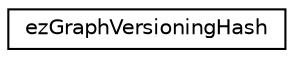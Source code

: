 digraph "Graphical Class Hierarchy"
{
 // LATEX_PDF_SIZE
  edge [fontname="Helvetica",fontsize="10",labelfontname="Helvetica",labelfontsize="10"];
  node [fontname="Helvetica",fontsize="10",shape=record];
  rankdir="LR";
  Node0 [label="ezGraphVersioningHash",height=0.2,width=0.4,color="black", fillcolor="white", style="filled",URL="$d4/db0/structez_graph_versioning_hash.htm",tooltip="Hash helper class for ezVersionKey."];
}
